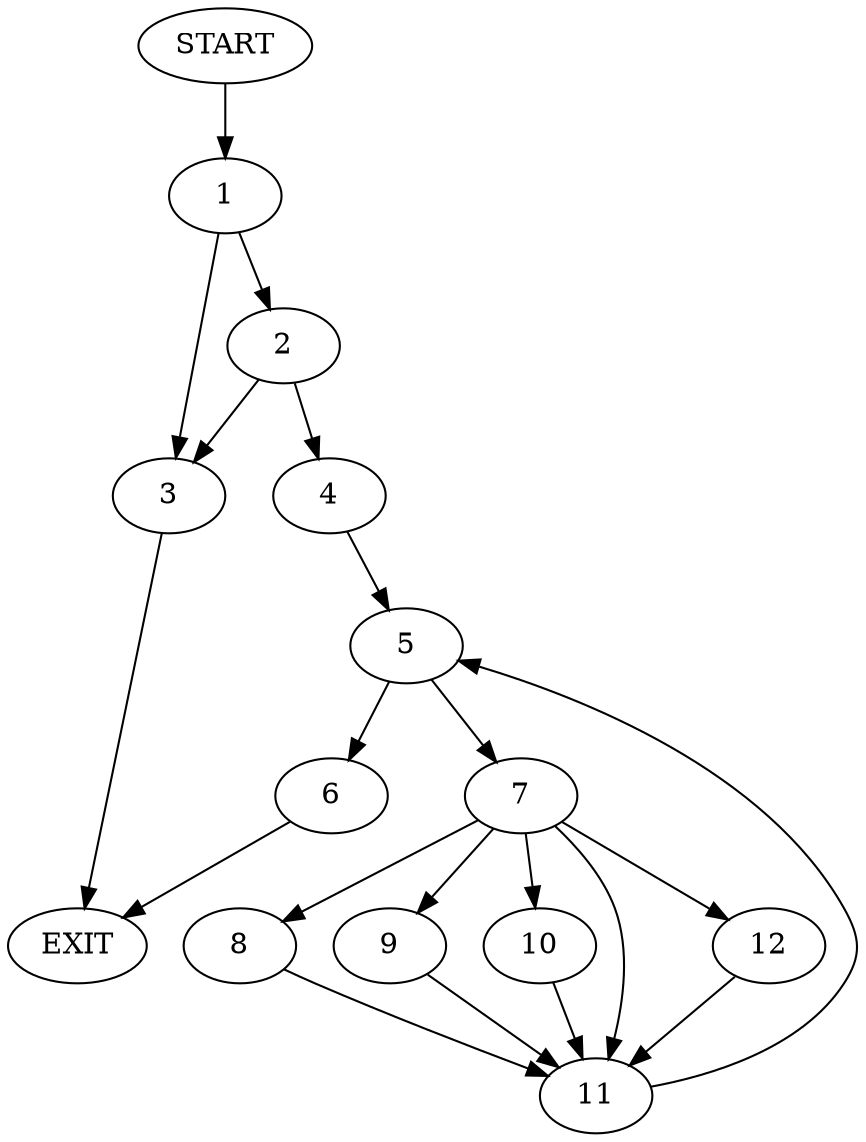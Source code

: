 digraph {
0 [label="START"]
13 [label="EXIT"]
0 -> 1
1 -> 2
1 -> 3
2 -> 4
2 -> 3
3 -> 13
4 -> 5
5 -> 6
5 -> 7
7 -> 8
7 -> 9
7 -> 10
7 -> 11
7 -> 12
6 -> 13
9 -> 11
8 -> 11
12 -> 11
10 -> 11
11 -> 5
}
